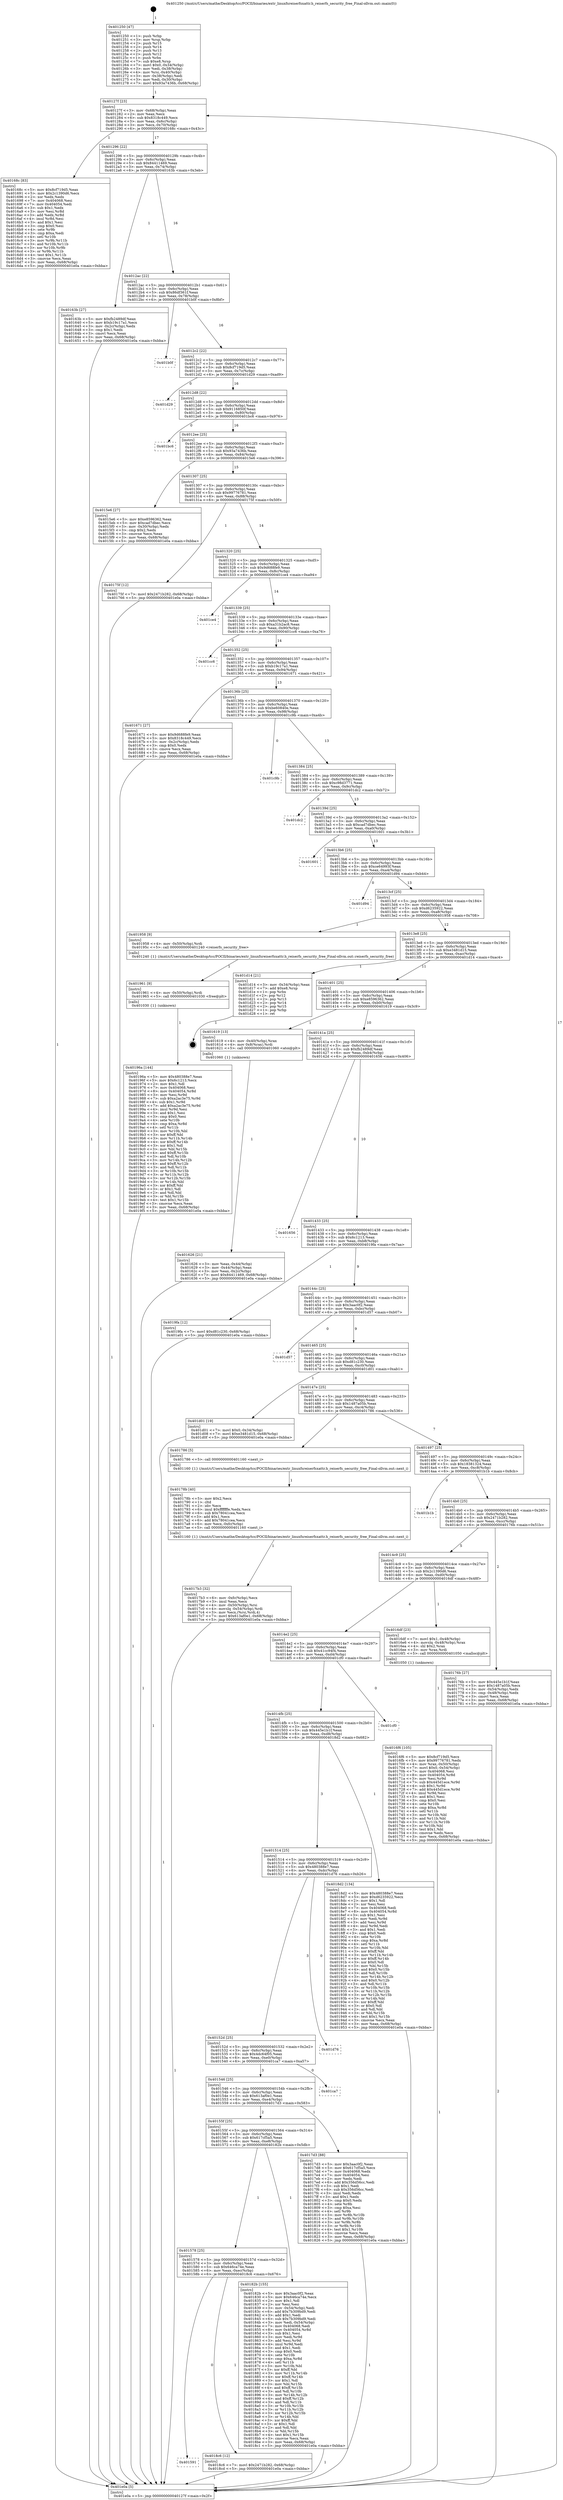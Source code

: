 digraph "0x401250" {
  label = "0x401250 (/mnt/c/Users/mathe/Desktop/tcc/POCII/binaries/extr_linuxfsreiserfsxattr.h_reiserfs_security_free_Final-ollvm.out::main(0))"
  labelloc = "t"
  node[shape=record]

  Entry [label="",width=0.3,height=0.3,shape=circle,fillcolor=black,style=filled]
  "0x40127f" [label="{
     0x40127f [23]\l
     | [instrs]\l
     &nbsp;&nbsp;0x40127f \<+3\>: mov -0x68(%rbp),%eax\l
     &nbsp;&nbsp;0x401282 \<+2\>: mov %eax,%ecx\l
     &nbsp;&nbsp;0x401284 \<+6\>: sub $0x8318c449,%ecx\l
     &nbsp;&nbsp;0x40128a \<+3\>: mov %eax,-0x6c(%rbp)\l
     &nbsp;&nbsp;0x40128d \<+3\>: mov %ecx,-0x70(%rbp)\l
     &nbsp;&nbsp;0x401290 \<+6\>: je 000000000040168c \<main+0x43c\>\l
  }"]
  "0x40168c" [label="{
     0x40168c [83]\l
     | [instrs]\l
     &nbsp;&nbsp;0x40168c \<+5\>: mov $0x8cf719d5,%eax\l
     &nbsp;&nbsp;0x401691 \<+5\>: mov $0x2c1390d6,%ecx\l
     &nbsp;&nbsp;0x401696 \<+2\>: xor %edx,%edx\l
     &nbsp;&nbsp;0x401698 \<+7\>: mov 0x404068,%esi\l
     &nbsp;&nbsp;0x40169f \<+7\>: mov 0x404054,%edi\l
     &nbsp;&nbsp;0x4016a6 \<+3\>: sub $0x1,%edx\l
     &nbsp;&nbsp;0x4016a9 \<+3\>: mov %esi,%r8d\l
     &nbsp;&nbsp;0x4016ac \<+3\>: add %edx,%r8d\l
     &nbsp;&nbsp;0x4016af \<+4\>: imul %r8d,%esi\l
     &nbsp;&nbsp;0x4016b3 \<+3\>: and $0x1,%esi\l
     &nbsp;&nbsp;0x4016b6 \<+3\>: cmp $0x0,%esi\l
     &nbsp;&nbsp;0x4016b9 \<+4\>: sete %r9b\l
     &nbsp;&nbsp;0x4016bd \<+3\>: cmp $0xa,%edi\l
     &nbsp;&nbsp;0x4016c0 \<+4\>: setl %r10b\l
     &nbsp;&nbsp;0x4016c4 \<+3\>: mov %r9b,%r11b\l
     &nbsp;&nbsp;0x4016c7 \<+3\>: and %r10b,%r11b\l
     &nbsp;&nbsp;0x4016ca \<+3\>: xor %r10b,%r9b\l
     &nbsp;&nbsp;0x4016cd \<+3\>: or %r9b,%r11b\l
     &nbsp;&nbsp;0x4016d0 \<+4\>: test $0x1,%r11b\l
     &nbsp;&nbsp;0x4016d4 \<+3\>: cmovne %ecx,%eax\l
     &nbsp;&nbsp;0x4016d7 \<+3\>: mov %eax,-0x68(%rbp)\l
     &nbsp;&nbsp;0x4016da \<+5\>: jmp 0000000000401e0a \<main+0xbba\>\l
  }"]
  "0x401296" [label="{
     0x401296 [22]\l
     | [instrs]\l
     &nbsp;&nbsp;0x401296 \<+5\>: jmp 000000000040129b \<main+0x4b\>\l
     &nbsp;&nbsp;0x40129b \<+3\>: mov -0x6c(%rbp),%eax\l
     &nbsp;&nbsp;0x40129e \<+5\>: sub $0x84411469,%eax\l
     &nbsp;&nbsp;0x4012a3 \<+3\>: mov %eax,-0x74(%rbp)\l
     &nbsp;&nbsp;0x4012a6 \<+6\>: je 000000000040163b \<main+0x3eb\>\l
  }"]
  Exit [label="",width=0.3,height=0.3,shape=circle,fillcolor=black,style=filled,peripheries=2]
  "0x40163b" [label="{
     0x40163b [27]\l
     | [instrs]\l
     &nbsp;&nbsp;0x40163b \<+5\>: mov $0xfb2489df,%eax\l
     &nbsp;&nbsp;0x401640 \<+5\>: mov $0xb19c17a1,%ecx\l
     &nbsp;&nbsp;0x401645 \<+3\>: mov -0x2c(%rbp),%edx\l
     &nbsp;&nbsp;0x401648 \<+3\>: cmp $0x1,%edx\l
     &nbsp;&nbsp;0x40164b \<+3\>: cmovl %ecx,%eax\l
     &nbsp;&nbsp;0x40164e \<+3\>: mov %eax,-0x68(%rbp)\l
     &nbsp;&nbsp;0x401651 \<+5\>: jmp 0000000000401e0a \<main+0xbba\>\l
  }"]
  "0x4012ac" [label="{
     0x4012ac [22]\l
     | [instrs]\l
     &nbsp;&nbsp;0x4012ac \<+5\>: jmp 00000000004012b1 \<main+0x61\>\l
     &nbsp;&nbsp;0x4012b1 \<+3\>: mov -0x6c(%rbp),%eax\l
     &nbsp;&nbsp;0x4012b4 \<+5\>: sub $0x86df361f,%eax\l
     &nbsp;&nbsp;0x4012b9 \<+3\>: mov %eax,-0x78(%rbp)\l
     &nbsp;&nbsp;0x4012bc \<+6\>: je 0000000000401b0f \<main+0x8bf\>\l
  }"]
  "0x40196a" [label="{
     0x40196a [144]\l
     | [instrs]\l
     &nbsp;&nbsp;0x40196a \<+5\>: mov $0x480388e7,%eax\l
     &nbsp;&nbsp;0x40196f \<+5\>: mov $0x6c1213,%ecx\l
     &nbsp;&nbsp;0x401974 \<+2\>: mov $0x1,%dl\l
     &nbsp;&nbsp;0x401976 \<+7\>: mov 0x404068,%esi\l
     &nbsp;&nbsp;0x40197d \<+8\>: mov 0x404054,%r8d\l
     &nbsp;&nbsp;0x401985 \<+3\>: mov %esi,%r9d\l
     &nbsp;&nbsp;0x401988 \<+7\>: sub $0xa2ac3e75,%r9d\l
     &nbsp;&nbsp;0x40198f \<+4\>: sub $0x1,%r9d\l
     &nbsp;&nbsp;0x401993 \<+7\>: add $0xa2ac3e75,%r9d\l
     &nbsp;&nbsp;0x40199a \<+4\>: imul %r9d,%esi\l
     &nbsp;&nbsp;0x40199e \<+3\>: and $0x1,%esi\l
     &nbsp;&nbsp;0x4019a1 \<+3\>: cmp $0x0,%esi\l
     &nbsp;&nbsp;0x4019a4 \<+4\>: sete %r10b\l
     &nbsp;&nbsp;0x4019a8 \<+4\>: cmp $0xa,%r8d\l
     &nbsp;&nbsp;0x4019ac \<+4\>: setl %r11b\l
     &nbsp;&nbsp;0x4019b0 \<+3\>: mov %r10b,%bl\l
     &nbsp;&nbsp;0x4019b3 \<+3\>: xor $0xff,%bl\l
     &nbsp;&nbsp;0x4019b6 \<+3\>: mov %r11b,%r14b\l
     &nbsp;&nbsp;0x4019b9 \<+4\>: xor $0xff,%r14b\l
     &nbsp;&nbsp;0x4019bd \<+3\>: xor $0x1,%dl\l
     &nbsp;&nbsp;0x4019c0 \<+3\>: mov %bl,%r15b\l
     &nbsp;&nbsp;0x4019c3 \<+4\>: and $0xff,%r15b\l
     &nbsp;&nbsp;0x4019c7 \<+3\>: and %dl,%r10b\l
     &nbsp;&nbsp;0x4019ca \<+3\>: mov %r14b,%r12b\l
     &nbsp;&nbsp;0x4019cd \<+4\>: and $0xff,%r12b\l
     &nbsp;&nbsp;0x4019d1 \<+3\>: and %dl,%r11b\l
     &nbsp;&nbsp;0x4019d4 \<+3\>: or %r10b,%r15b\l
     &nbsp;&nbsp;0x4019d7 \<+3\>: or %r11b,%r12b\l
     &nbsp;&nbsp;0x4019da \<+3\>: xor %r12b,%r15b\l
     &nbsp;&nbsp;0x4019dd \<+3\>: or %r14b,%bl\l
     &nbsp;&nbsp;0x4019e0 \<+3\>: xor $0xff,%bl\l
     &nbsp;&nbsp;0x4019e3 \<+3\>: or $0x1,%dl\l
     &nbsp;&nbsp;0x4019e6 \<+2\>: and %dl,%bl\l
     &nbsp;&nbsp;0x4019e8 \<+3\>: or %bl,%r15b\l
     &nbsp;&nbsp;0x4019eb \<+4\>: test $0x1,%r15b\l
     &nbsp;&nbsp;0x4019ef \<+3\>: cmovne %ecx,%eax\l
     &nbsp;&nbsp;0x4019f2 \<+3\>: mov %eax,-0x68(%rbp)\l
     &nbsp;&nbsp;0x4019f5 \<+5\>: jmp 0000000000401e0a \<main+0xbba\>\l
  }"]
  "0x401b0f" [label="{
     0x401b0f\l
  }", style=dashed]
  "0x4012c2" [label="{
     0x4012c2 [22]\l
     | [instrs]\l
     &nbsp;&nbsp;0x4012c2 \<+5\>: jmp 00000000004012c7 \<main+0x77\>\l
     &nbsp;&nbsp;0x4012c7 \<+3\>: mov -0x6c(%rbp),%eax\l
     &nbsp;&nbsp;0x4012ca \<+5\>: sub $0x8cf719d5,%eax\l
     &nbsp;&nbsp;0x4012cf \<+3\>: mov %eax,-0x7c(%rbp)\l
     &nbsp;&nbsp;0x4012d2 \<+6\>: je 0000000000401d29 \<main+0xad9\>\l
  }"]
  "0x401961" [label="{
     0x401961 [9]\l
     | [instrs]\l
     &nbsp;&nbsp;0x401961 \<+4\>: mov -0x50(%rbp),%rdi\l
     &nbsp;&nbsp;0x401965 \<+5\>: call 0000000000401030 \<free@plt\>\l
     | [calls]\l
     &nbsp;&nbsp;0x401030 \{1\} (unknown)\l
  }"]
  "0x401d29" [label="{
     0x401d29\l
  }", style=dashed]
  "0x4012d8" [label="{
     0x4012d8 [22]\l
     | [instrs]\l
     &nbsp;&nbsp;0x4012d8 \<+5\>: jmp 00000000004012dd \<main+0x8d\>\l
     &nbsp;&nbsp;0x4012dd \<+3\>: mov -0x6c(%rbp),%eax\l
     &nbsp;&nbsp;0x4012e0 \<+5\>: sub $0x9116850f,%eax\l
     &nbsp;&nbsp;0x4012e5 \<+3\>: mov %eax,-0x80(%rbp)\l
     &nbsp;&nbsp;0x4012e8 \<+6\>: je 0000000000401bc6 \<main+0x976\>\l
  }"]
  "0x401591" [label="{
     0x401591\l
  }", style=dashed]
  "0x401bc6" [label="{
     0x401bc6\l
  }", style=dashed]
  "0x4012ee" [label="{
     0x4012ee [25]\l
     | [instrs]\l
     &nbsp;&nbsp;0x4012ee \<+5\>: jmp 00000000004012f3 \<main+0xa3\>\l
     &nbsp;&nbsp;0x4012f3 \<+3\>: mov -0x6c(%rbp),%eax\l
     &nbsp;&nbsp;0x4012f6 \<+5\>: sub $0x93a7436b,%eax\l
     &nbsp;&nbsp;0x4012fb \<+6\>: mov %eax,-0x84(%rbp)\l
     &nbsp;&nbsp;0x401301 \<+6\>: je 00000000004015e6 \<main+0x396\>\l
  }"]
  "0x4018c6" [label="{
     0x4018c6 [12]\l
     | [instrs]\l
     &nbsp;&nbsp;0x4018c6 \<+7\>: movl $0x2471b282,-0x68(%rbp)\l
     &nbsp;&nbsp;0x4018cd \<+5\>: jmp 0000000000401e0a \<main+0xbba\>\l
  }"]
  "0x4015e6" [label="{
     0x4015e6 [27]\l
     | [instrs]\l
     &nbsp;&nbsp;0x4015e6 \<+5\>: mov $0xe8596362,%eax\l
     &nbsp;&nbsp;0x4015eb \<+5\>: mov $0xcad7dbec,%ecx\l
     &nbsp;&nbsp;0x4015f0 \<+3\>: mov -0x30(%rbp),%edx\l
     &nbsp;&nbsp;0x4015f3 \<+3\>: cmp $0x2,%edx\l
     &nbsp;&nbsp;0x4015f6 \<+3\>: cmovne %ecx,%eax\l
     &nbsp;&nbsp;0x4015f9 \<+3\>: mov %eax,-0x68(%rbp)\l
     &nbsp;&nbsp;0x4015fc \<+5\>: jmp 0000000000401e0a \<main+0xbba\>\l
  }"]
  "0x401307" [label="{
     0x401307 [25]\l
     | [instrs]\l
     &nbsp;&nbsp;0x401307 \<+5\>: jmp 000000000040130c \<main+0xbc\>\l
     &nbsp;&nbsp;0x40130c \<+3\>: mov -0x6c(%rbp),%eax\l
     &nbsp;&nbsp;0x40130f \<+5\>: sub $0x99776781,%eax\l
     &nbsp;&nbsp;0x401314 \<+6\>: mov %eax,-0x88(%rbp)\l
     &nbsp;&nbsp;0x40131a \<+6\>: je 000000000040175f \<main+0x50f\>\l
  }"]
  "0x401e0a" [label="{
     0x401e0a [5]\l
     | [instrs]\l
     &nbsp;&nbsp;0x401e0a \<+5\>: jmp 000000000040127f \<main+0x2f\>\l
  }"]
  "0x401250" [label="{
     0x401250 [47]\l
     | [instrs]\l
     &nbsp;&nbsp;0x401250 \<+1\>: push %rbp\l
     &nbsp;&nbsp;0x401251 \<+3\>: mov %rsp,%rbp\l
     &nbsp;&nbsp;0x401254 \<+2\>: push %r15\l
     &nbsp;&nbsp;0x401256 \<+2\>: push %r14\l
     &nbsp;&nbsp;0x401258 \<+2\>: push %r13\l
     &nbsp;&nbsp;0x40125a \<+2\>: push %r12\l
     &nbsp;&nbsp;0x40125c \<+1\>: push %rbx\l
     &nbsp;&nbsp;0x40125d \<+7\>: sub $0xe8,%rsp\l
     &nbsp;&nbsp;0x401264 \<+7\>: movl $0x0,-0x34(%rbp)\l
     &nbsp;&nbsp;0x40126b \<+3\>: mov %edi,-0x38(%rbp)\l
     &nbsp;&nbsp;0x40126e \<+4\>: mov %rsi,-0x40(%rbp)\l
     &nbsp;&nbsp;0x401272 \<+3\>: mov -0x38(%rbp),%edi\l
     &nbsp;&nbsp;0x401275 \<+3\>: mov %edi,-0x30(%rbp)\l
     &nbsp;&nbsp;0x401278 \<+7\>: movl $0x93a7436b,-0x68(%rbp)\l
  }"]
  "0x401578" [label="{
     0x401578 [25]\l
     | [instrs]\l
     &nbsp;&nbsp;0x401578 \<+5\>: jmp 000000000040157d \<main+0x32d\>\l
     &nbsp;&nbsp;0x40157d \<+3\>: mov -0x6c(%rbp),%eax\l
     &nbsp;&nbsp;0x401580 \<+5\>: sub $0x646ca74e,%eax\l
     &nbsp;&nbsp;0x401585 \<+6\>: mov %eax,-0xec(%rbp)\l
     &nbsp;&nbsp;0x40158b \<+6\>: je 00000000004018c6 \<main+0x676\>\l
  }"]
  "0x40175f" [label="{
     0x40175f [12]\l
     | [instrs]\l
     &nbsp;&nbsp;0x40175f \<+7\>: movl $0x2471b282,-0x68(%rbp)\l
     &nbsp;&nbsp;0x401766 \<+5\>: jmp 0000000000401e0a \<main+0xbba\>\l
  }"]
  "0x401320" [label="{
     0x401320 [25]\l
     | [instrs]\l
     &nbsp;&nbsp;0x401320 \<+5\>: jmp 0000000000401325 \<main+0xd5\>\l
     &nbsp;&nbsp;0x401325 \<+3\>: mov -0x6c(%rbp),%eax\l
     &nbsp;&nbsp;0x401328 \<+5\>: sub $0x9d688fe9,%eax\l
     &nbsp;&nbsp;0x40132d \<+6\>: mov %eax,-0x8c(%rbp)\l
     &nbsp;&nbsp;0x401333 \<+6\>: je 0000000000401ce4 \<main+0xa94\>\l
  }"]
  "0x40182b" [label="{
     0x40182b [155]\l
     | [instrs]\l
     &nbsp;&nbsp;0x40182b \<+5\>: mov $0x3aac0f2,%eax\l
     &nbsp;&nbsp;0x401830 \<+5\>: mov $0x646ca74e,%ecx\l
     &nbsp;&nbsp;0x401835 \<+2\>: mov $0x1,%dl\l
     &nbsp;&nbsp;0x401837 \<+2\>: xor %esi,%esi\l
     &nbsp;&nbsp;0x401839 \<+3\>: mov -0x54(%rbp),%edi\l
     &nbsp;&nbsp;0x40183c \<+6\>: add $0x7b309bd9,%edi\l
     &nbsp;&nbsp;0x401842 \<+3\>: add $0x1,%edi\l
     &nbsp;&nbsp;0x401845 \<+6\>: sub $0x7b309bd9,%edi\l
     &nbsp;&nbsp;0x40184b \<+3\>: mov %edi,-0x54(%rbp)\l
     &nbsp;&nbsp;0x40184e \<+7\>: mov 0x404068,%edi\l
     &nbsp;&nbsp;0x401855 \<+8\>: mov 0x404054,%r8d\l
     &nbsp;&nbsp;0x40185d \<+3\>: sub $0x1,%esi\l
     &nbsp;&nbsp;0x401860 \<+3\>: mov %edi,%r9d\l
     &nbsp;&nbsp;0x401863 \<+3\>: add %esi,%r9d\l
     &nbsp;&nbsp;0x401866 \<+4\>: imul %r9d,%edi\l
     &nbsp;&nbsp;0x40186a \<+3\>: and $0x1,%edi\l
     &nbsp;&nbsp;0x40186d \<+3\>: cmp $0x0,%edi\l
     &nbsp;&nbsp;0x401870 \<+4\>: sete %r10b\l
     &nbsp;&nbsp;0x401874 \<+4\>: cmp $0xa,%r8d\l
     &nbsp;&nbsp;0x401878 \<+4\>: setl %r11b\l
     &nbsp;&nbsp;0x40187c \<+3\>: mov %r10b,%bl\l
     &nbsp;&nbsp;0x40187f \<+3\>: xor $0xff,%bl\l
     &nbsp;&nbsp;0x401882 \<+3\>: mov %r11b,%r14b\l
     &nbsp;&nbsp;0x401885 \<+4\>: xor $0xff,%r14b\l
     &nbsp;&nbsp;0x401889 \<+3\>: xor $0x1,%dl\l
     &nbsp;&nbsp;0x40188c \<+3\>: mov %bl,%r15b\l
     &nbsp;&nbsp;0x40188f \<+4\>: and $0xff,%r15b\l
     &nbsp;&nbsp;0x401893 \<+3\>: and %dl,%r10b\l
     &nbsp;&nbsp;0x401896 \<+3\>: mov %r14b,%r12b\l
     &nbsp;&nbsp;0x401899 \<+4\>: and $0xff,%r12b\l
     &nbsp;&nbsp;0x40189d \<+3\>: and %dl,%r11b\l
     &nbsp;&nbsp;0x4018a0 \<+3\>: or %r10b,%r15b\l
     &nbsp;&nbsp;0x4018a3 \<+3\>: or %r11b,%r12b\l
     &nbsp;&nbsp;0x4018a6 \<+3\>: xor %r12b,%r15b\l
     &nbsp;&nbsp;0x4018a9 \<+3\>: or %r14b,%bl\l
     &nbsp;&nbsp;0x4018ac \<+3\>: xor $0xff,%bl\l
     &nbsp;&nbsp;0x4018af \<+3\>: or $0x1,%dl\l
     &nbsp;&nbsp;0x4018b2 \<+2\>: and %dl,%bl\l
     &nbsp;&nbsp;0x4018b4 \<+3\>: or %bl,%r15b\l
     &nbsp;&nbsp;0x4018b7 \<+4\>: test $0x1,%r15b\l
     &nbsp;&nbsp;0x4018bb \<+3\>: cmovne %ecx,%eax\l
     &nbsp;&nbsp;0x4018be \<+3\>: mov %eax,-0x68(%rbp)\l
     &nbsp;&nbsp;0x4018c1 \<+5\>: jmp 0000000000401e0a \<main+0xbba\>\l
  }"]
  "0x401ce4" [label="{
     0x401ce4\l
  }", style=dashed]
  "0x401339" [label="{
     0x401339 [25]\l
     | [instrs]\l
     &nbsp;&nbsp;0x401339 \<+5\>: jmp 000000000040133e \<main+0xee\>\l
     &nbsp;&nbsp;0x40133e \<+3\>: mov -0x6c(%rbp),%eax\l
     &nbsp;&nbsp;0x401341 \<+5\>: sub $0xa31b2ac8,%eax\l
     &nbsp;&nbsp;0x401346 \<+6\>: mov %eax,-0x90(%rbp)\l
     &nbsp;&nbsp;0x40134c \<+6\>: je 0000000000401cc6 \<main+0xa76\>\l
  }"]
  "0x40155f" [label="{
     0x40155f [25]\l
     | [instrs]\l
     &nbsp;&nbsp;0x40155f \<+5\>: jmp 0000000000401564 \<main+0x314\>\l
     &nbsp;&nbsp;0x401564 \<+3\>: mov -0x6c(%rbp),%eax\l
     &nbsp;&nbsp;0x401567 \<+5\>: sub $0x617cf5a5,%eax\l
     &nbsp;&nbsp;0x40156c \<+6\>: mov %eax,-0xe8(%rbp)\l
     &nbsp;&nbsp;0x401572 \<+6\>: je 000000000040182b \<main+0x5db\>\l
  }"]
  "0x401cc6" [label="{
     0x401cc6\l
  }", style=dashed]
  "0x401352" [label="{
     0x401352 [25]\l
     | [instrs]\l
     &nbsp;&nbsp;0x401352 \<+5\>: jmp 0000000000401357 \<main+0x107\>\l
     &nbsp;&nbsp;0x401357 \<+3\>: mov -0x6c(%rbp),%eax\l
     &nbsp;&nbsp;0x40135a \<+5\>: sub $0xb19c17a1,%eax\l
     &nbsp;&nbsp;0x40135f \<+6\>: mov %eax,-0x94(%rbp)\l
     &nbsp;&nbsp;0x401365 \<+6\>: je 0000000000401671 \<main+0x421\>\l
  }"]
  "0x4017d3" [label="{
     0x4017d3 [88]\l
     | [instrs]\l
     &nbsp;&nbsp;0x4017d3 \<+5\>: mov $0x3aac0f2,%eax\l
     &nbsp;&nbsp;0x4017d8 \<+5\>: mov $0x617cf5a5,%ecx\l
     &nbsp;&nbsp;0x4017dd \<+7\>: mov 0x404068,%edx\l
     &nbsp;&nbsp;0x4017e4 \<+7\>: mov 0x404054,%esi\l
     &nbsp;&nbsp;0x4017eb \<+2\>: mov %edx,%edi\l
     &nbsp;&nbsp;0x4017ed \<+6\>: add $0x356d56cc,%edi\l
     &nbsp;&nbsp;0x4017f3 \<+3\>: sub $0x1,%edi\l
     &nbsp;&nbsp;0x4017f6 \<+6\>: sub $0x356d56cc,%edi\l
     &nbsp;&nbsp;0x4017fc \<+3\>: imul %edi,%edx\l
     &nbsp;&nbsp;0x4017ff \<+3\>: and $0x1,%edx\l
     &nbsp;&nbsp;0x401802 \<+3\>: cmp $0x0,%edx\l
     &nbsp;&nbsp;0x401805 \<+4\>: sete %r8b\l
     &nbsp;&nbsp;0x401809 \<+3\>: cmp $0xa,%esi\l
     &nbsp;&nbsp;0x40180c \<+4\>: setl %r9b\l
     &nbsp;&nbsp;0x401810 \<+3\>: mov %r8b,%r10b\l
     &nbsp;&nbsp;0x401813 \<+3\>: and %r9b,%r10b\l
     &nbsp;&nbsp;0x401816 \<+3\>: xor %r9b,%r8b\l
     &nbsp;&nbsp;0x401819 \<+3\>: or %r8b,%r10b\l
     &nbsp;&nbsp;0x40181c \<+4\>: test $0x1,%r10b\l
     &nbsp;&nbsp;0x401820 \<+3\>: cmovne %ecx,%eax\l
     &nbsp;&nbsp;0x401823 \<+3\>: mov %eax,-0x68(%rbp)\l
     &nbsp;&nbsp;0x401826 \<+5\>: jmp 0000000000401e0a \<main+0xbba\>\l
  }"]
  "0x401671" [label="{
     0x401671 [27]\l
     | [instrs]\l
     &nbsp;&nbsp;0x401671 \<+5\>: mov $0x9d688fe9,%eax\l
     &nbsp;&nbsp;0x401676 \<+5\>: mov $0x8318c449,%ecx\l
     &nbsp;&nbsp;0x40167b \<+3\>: mov -0x2c(%rbp),%edx\l
     &nbsp;&nbsp;0x40167e \<+3\>: cmp $0x0,%edx\l
     &nbsp;&nbsp;0x401681 \<+3\>: cmove %ecx,%eax\l
     &nbsp;&nbsp;0x401684 \<+3\>: mov %eax,-0x68(%rbp)\l
     &nbsp;&nbsp;0x401687 \<+5\>: jmp 0000000000401e0a \<main+0xbba\>\l
  }"]
  "0x40136b" [label="{
     0x40136b [25]\l
     | [instrs]\l
     &nbsp;&nbsp;0x40136b \<+5\>: jmp 0000000000401370 \<main+0x120\>\l
     &nbsp;&nbsp;0x401370 \<+3\>: mov -0x6c(%rbp),%eax\l
     &nbsp;&nbsp;0x401373 \<+5\>: sub $0xbe60840e,%eax\l
     &nbsp;&nbsp;0x401378 \<+6\>: mov %eax,-0x98(%rbp)\l
     &nbsp;&nbsp;0x40137e \<+6\>: je 0000000000401c9b \<main+0xa4b\>\l
  }"]
  "0x401546" [label="{
     0x401546 [25]\l
     | [instrs]\l
     &nbsp;&nbsp;0x401546 \<+5\>: jmp 000000000040154b \<main+0x2fb\>\l
     &nbsp;&nbsp;0x40154b \<+3\>: mov -0x6c(%rbp),%eax\l
     &nbsp;&nbsp;0x40154e \<+5\>: sub $0x613af0e1,%eax\l
     &nbsp;&nbsp;0x401553 \<+6\>: mov %eax,-0xe4(%rbp)\l
     &nbsp;&nbsp;0x401559 \<+6\>: je 00000000004017d3 \<main+0x583\>\l
  }"]
  "0x401c9b" [label="{
     0x401c9b\l
  }", style=dashed]
  "0x401384" [label="{
     0x401384 [25]\l
     | [instrs]\l
     &nbsp;&nbsp;0x401384 \<+5\>: jmp 0000000000401389 \<main+0x139\>\l
     &nbsp;&nbsp;0x401389 \<+3\>: mov -0x6c(%rbp),%eax\l
     &nbsp;&nbsp;0x40138c \<+5\>: sub $0xc98d3771,%eax\l
     &nbsp;&nbsp;0x401391 \<+6\>: mov %eax,-0x9c(%rbp)\l
     &nbsp;&nbsp;0x401397 \<+6\>: je 0000000000401dc2 \<main+0xb72\>\l
  }"]
  "0x401ca7" [label="{
     0x401ca7\l
  }", style=dashed]
  "0x401dc2" [label="{
     0x401dc2\l
  }", style=dashed]
  "0x40139d" [label="{
     0x40139d [25]\l
     | [instrs]\l
     &nbsp;&nbsp;0x40139d \<+5\>: jmp 00000000004013a2 \<main+0x152\>\l
     &nbsp;&nbsp;0x4013a2 \<+3\>: mov -0x6c(%rbp),%eax\l
     &nbsp;&nbsp;0x4013a5 \<+5\>: sub $0xcad7dbec,%eax\l
     &nbsp;&nbsp;0x4013aa \<+6\>: mov %eax,-0xa0(%rbp)\l
     &nbsp;&nbsp;0x4013b0 \<+6\>: je 0000000000401601 \<main+0x3b1\>\l
  }"]
  "0x40152d" [label="{
     0x40152d [25]\l
     | [instrs]\l
     &nbsp;&nbsp;0x40152d \<+5\>: jmp 0000000000401532 \<main+0x2e2\>\l
     &nbsp;&nbsp;0x401532 \<+3\>: mov -0x6c(%rbp),%eax\l
     &nbsp;&nbsp;0x401535 \<+5\>: sub $0x4dc64f05,%eax\l
     &nbsp;&nbsp;0x40153a \<+6\>: mov %eax,-0xe0(%rbp)\l
     &nbsp;&nbsp;0x401540 \<+6\>: je 0000000000401ca7 \<main+0xa57\>\l
  }"]
  "0x401601" [label="{
     0x401601\l
  }", style=dashed]
  "0x4013b6" [label="{
     0x4013b6 [25]\l
     | [instrs]\l
     &nbsp;&nbsp;0x4013b6 \<+5\>: jmp 00000000004013bb \<main+0x16b\>\l
     &nbsp;&nbsp;0x4013bb \<+3\>: mov -0x6c(%rbp),%eax\l
     &nbsp;&nbsp;0x4013be \<+5\>: sub $0xce64993f,%eax\l
     &nbsp;&nbsp;0x4013c3 \<+6\>: mov %eax,-0xa4(%rbp)\l
     &nbsp;&nbsp;0x4013c9 \<+6\>: je 0000000000401d94 \<main+0xb44\>\l
  }"]
  "0x401d76" [label="{
     0x401d76\l
  }", style=dashed]
  "0x401d94" [label="{
     0x401d94\l
  }", style=dashed]
  "0x4013cf" [label="{
     0x4013cf [25]\l
     | [instrs]\l
     &nbsp;&nbsp;0x4013cf \<+5\>: jmp 00000000004013d4 \<main+0x184\>\l
     &nbsp;&nbsp;0x4013d4 \<+3\>: mov -0x6c(%rbp),%eax\l
     &nbsp;&nbsp;0x4013d7 \<+5\>: sub $0xd6235922,%eax\l
     &nbsp;&nbsp;0x4013dc \<+6\>: mov %eax,-0xa8(%rbp)\l
     &nbsp;&nbsp;0x4013e2 \<+6\>: je 0000000000401958 \<main+0x708\>\l
  }"]
  "0x401514" [label="{
     0x401514 [25]\l
     | [instrs]\l
     &nbsp;&nbsp;0x401514 \<+5\>: jmp 0000000000401519 \<main+0x2c9\>\l
     &nbsp;&nbsp;0x401519 \<+3\>: mov -0x6c(%rbp),%eax\l
     &nbsp;&nbsp;0x40151c \<+5\>: sub $0x480388e7,%eax\l
     &nbsp;&nbsp;0x401521 \<+6\>: mov %eax,-0xdc(%rbp)\l
     &nbsp;&nbsp;0x401527 \<+6\>: je 0000000000401d76 \<main+0xb26\>\l
  }"]
  "0x401958" [label="{
     0x401958 [9]\l
     | [instrs]\l
     &nbsp;&nbsp;0x401958 \<+4\>: mov -0x50(%rbp),%rdi\l
     &nbsp;&nbsp;0x40195c \<+5\>: call 0000000000401240 \<reiserfs_security_free\>\l
     | [calls]\l
     &nbsp;&nbsp;0x401240 \{1\} (/mnt/c/Users/mathe/Desktop/tcc/POCII/binaries/extr_linuxfsreiserfsxattr.h_reiserfs_security_free_Final-ollvm.out::reiserfs_security_free)\l
  }"]
  "0x4013e8" [label="{
     0x4013e8 [25]\l
     | [instrs]\l
     &nbsp;&nbsp;0x4013e8 \<+5\>: jmp 00000000004013ed \<main+0x19d\>\l
     &nbsp;&nbsp;0x4013ed \<+3\>: mov -0x6c(%rbp),%eax\l
     &nbsp;&nbsp;0x4013f0 \<+5\>: sub $0xe3481d15,%eax\l
     &nbsp;&nbsp;0x4013f5 \<+6\>: mov %eax,-0xac(%rbp)\l
     &nbsp;&nbsp;0x4013fb \<+6\>: je 0000000000401d14 \<main+0xac4\>\l
  }"]
  "0x4018d2" [label="{
     0x4018d2 [134]\l
     | [instrs]\l
     &nbsp;&nbsp;0x4018d2 \<+5\>: mov $0x480388e7,%eax\l
     &nbsp;&nbsp;0x4018d7 \<+5\>: mov $0xd6235922,%ecx\l
     &nbsp;&nbsp;0x4018dc \<+2\>: mov $0x1,%dl\l
     &nbsp;&nbsp;0x4018de \<+2\>: xor %esi,%esi\l
     &nbsp;&nbsp;0x4018e0 \<+7\>: mov 0x404068,%edi\l
     &nbsp;&nbsp;0x4018e7 \<+8\>: mov 0x404054,%r8d\l
     &nbsp;&nbsp;0x4018ef \<+3\>: sub $0x1,%esi\l
     &nbsp;&nbsp;0x4018f2 \<+3\>: mov %edi,%r9d\l
     &nbsp;&nbsp;0x4018f5 \<+3\>: add %esi,%r9d\l
     &nbsp;&nbsp;0x4018f8 \<+4\>: imul %r9d,%edi\l
     &nbsp;&nbsp;0x4018fc \<+3\>: and $0x1,%edi\l
     &nbsp;&nbsp;0x4018ff \<+3\>: cmp $0x0,%edi\l
     &nbsp;&nbsp;0x401902 \<+4\>: sete %r10b\l
     &nbsp;&nbsp;0x401906 \<+4\>: cmp $0xa,%r8d\l
     &nbsp;&nbsp;0x40190a \<+4\>: setl %r11b\l
     &nbsp;&nbsp;0x40190e \<+3\>: mov %r10b,%bl\l
     &nbsp;&nbsp;0x401911 \<+3\>: xor $0xff,%bl\l
     &nbsp;&nbsp;0x401914 \<+3\>: mov %r11b,%r14b\l
     &nbsp;&nbsp;0x401917 \<+4\>: xor $0xff,%r14b\l
     &nbsp;&nbsp;0x40191b \<+3\>: xor $0x0,%dl\l
     &nbsp;&nbsp;0x40191e \<+3\>: mov %bl,%r15b\l
     &nbsp;&nbsp;0x401921 \<+4\>: and $0x0,%r15b\l
     &nbsp;&nbsp;0x401925 \<+3\>: and %dl,%r10b\l
     &nbsp;&nbsp;0x401928 \<+3\>: mov %r14b,%r12b\l
     &nbsp;&nbsp;0x40192b \<+4\>: and $0x0,%r12b\l
     &nbsp;&nbsp;0x40192f \<+3\>: and %dl,%r11b\l
     &nbsp;&nbsp;0x401932 \<+3\>: or %r10b,%r15b\l
     &nbsp;&nbsp;0x401935 \<+3\>: or %r11b,%r12b\l
     &nbsp;&nbsp;0x401938 \<+3\>: xor %r12b,%r15b\l
     &nbsp;&nbsp;0x40193b \<+3\>: or %r14b,%bl\l
     &nbsp;&nbsp;0x40193e \<+3\>: xor $0xff,%bl\l
     &nbsp;&nbsp;0x401941 \<+3\>: or $0x0,%dl\l
     &nbsp;&nbsp;0x401944 \<+2\>: and %dl,%bl\l
     &nbsp;&nbsp;0x401946 \<+3\>: or %bl,%r15b\l
     &nbsp;&nbsp;0x401949 \<+4\>: test $0x1,%r15b\l
     &nbsp;&nbsp;0x40194d \<+3\>: cmovne %ecx,%eax\l
     &nbsp;&nbsp;0x401950 \<+3\>: mov %eax,-0x68(%rbp)\l
     &nbsp;&nbsp;0x401953 \<+5\>: jmp 0000000000401e0a \<main+0xbba\>\l
  }"]
  "0x401d14" [label="{
     0x401d14 [21]\l
     | [instrs]\l
     &nbsp;&nbsp;0x401d14 \<+3\>: mov -0x34(%rbp),%eax\l
     &nbsp;&nbsp;0x401d17 \<+7\>: add $0xe8,%rsp\l
     &nbsp;&nbsp;0x401d1e \<+1\>: pop %rbx\l
     &nbsp;&nbsp;0x401d1f \<+2\>: pop %r12\l
     &nbsp;&nbsp;0x401d21 \<+2\>: pop %r13\l
     &nbsp;&nbsp;0x401d23 \<+2\>: pop %r14\l
     &nbsp;&nbsp;0x401d25 \<+2\>: pop %r15\l
     &nbsp;&nbsp;0x401d27 \<+1\>: pop %rbp\l
     &nbsp;&nbsp;0x401d28 \<+1\>: ret\l
  }"]
  "0x401401" [label="{
     0x401401 [25]\l
     | [instrs]\l
     &nbsp;&nbsp;0x401401 \<+5\>: jmp 0000000000401406 \<main+0x1b6\>\l
     &nbsp;&nbsp;0x401406 \<+3\>: mov -0x6c(%rbp),%eax\l
     &nbsp;&nbsp;0x401409 \<+5\>: sub $0xe8596362,%eax\l
     &nbsp;&nbsp;0x40140e \<+6\>: mov %eax,-0xb0(%rbp)\l
     &nbsp;&nbsp;0x401414 \<+6\>: je 0000000000401619 \<main+0x3c9\>\l
  }"]
  "0x4014fb" [label="{
     0x4014fb [25]\l
     | [instrs]\l
     &nbsp;&nbsp;0x4014fb \<+5\>: jmp 0000000000401500 \<main+0x2b0\>\l
     &nbsp;&nbsp;0x401500 \<+3\>: mov -0x6c(%rbp),%eax\l
     &nbsp;&nbsp;0x401503 \<+5\>: sub $0x445e1b1f,%eax\l
     &nbsp;&nbsp;0x401508 \<+6\>: mov %eax,-0xd8(%rbp)\l
     &nbsp;&nbsp;0x40150e \<+6\>: je 00000000004018d2 \<main+0x682\>\l
  }"]
  "0x401619" [label="{
     0x401619 [13]\l
     | [instrs]\l
     &nbsp;&nbsp;0x401619 \<+4\>: mov -0x40(%rbp),%rax\l
     &nbsp;&nbsp;0x40161d \<+4\>: mov 0x8(%rax),%rdi\l
     &nbsp;&nbsp;0x401621 \<+5\>: call 0000000000401060 \<atoi@plt\>\l
     | [calls]\l
     &nbsp;&nbsp;0x401060 \{1\} (unknown)\l
  }"]
  "0x40141a" [label="{
     0x40141a [25]\l
     | [instrs]\l
     &nbsp;&nbsp;0x40141a \<+5\>: jmp 000000000040141f \<main+0x1cf\>\l
     &nbsp;&nbsp;0x40141f \<+3\>: mov -0x6c(%rbp),%eax\l
     &nbsp;&nbsp;0x401422 \<+5\>: sub $0xfb2489df,%eax\l
     &nbsp;&nbsp;0x401427 \<+6\>: mov %eax,-0xb4(%rbp)\l
     &nbsp;&nbsp;0x40142d \<+6\>: je 0000000000401656 \<main+0x406\>\l
  }"]
  "0x401626" [label="{
     0x401626 [21]\l
     | [instrs]\l
     &nbsp;&nbsp;0x401626 \<+3\>: mov %eax,-0x44(%rbp)\l
     &nbsp;&nbsp;0x401629 \<+3\>: mov -0x44(%rbp),%eax\l
     &nbsp;&nbsp;0x40162c \<+3\>: mov %eax,-0x2c(%rbp)\l
     &nbsp;&nbsp;0x40162f \<+7\>: movl $0x84411469,-0x68(%rbp)\l
     &nbsp;&nbsp;0x401636 \<+5\>: jmp 0000000000401e0a \<main+0xbba\>\l
  }"]
  "0x401cf0" [label="{
     0x401cf0\l
  }", style=dashed]
  "0x401656" [label="{
     0x401656\l
  }", style=dashed]
  "0x401433" [label="{
     0x401433 [25]\l
     | [instrs]\l
     &nbsp;&nbsp;0x401433 \<+5\>: jmp 0000000000401438 \<main+0x1e8\>\l
     &nbsp;&nbsp;0x401438 \<+3\>: mov -0x6c(%rbp),%eax\l
     &nbsp;&nbsp;0x40143b \<+5\>: sub $0x6c1213,%eax\l
     &nbsp;&nbsp;0x401440 \<+6\>: mov %eax,-0xb8(%rbp)\l
     &nbsp;&nbsp;0x401446 \<+6\>: je 00000000004019fa \<main+0x7aa\>\l
  }"]
  "0x4017b3" [label="{
     0x4017b3 [32]\l
     | [instrs]\l
     &nbsp;&nbsp;0x4017b3 \<+6\>: mov -0xfc(%rbp),%ecx\l
     &nbsp;&nbsp;0x4017b9 \<+3\>: imul %eax,%ecx\l
     &nbsp;&nbsp;0x4017bc \<+4\>: mov -0x50(%rbp),%rsi\l
     &nbsp;&nbsp;0x4017c0 \<+4\>: movslq -0x54(%rbp),%rdi\l
     &nbsp;&nbsp;0x4017c4 \<+3\>: mov %ecx,(%rsi,%rdi,4)\l
     &nbsp;&nbsp;0x4017c7 \<+7\>: movl $0x613af0e1,-0x68(%rbp)\l
     &nbsp;&nbsp;0x4017ce \<+5\>: jmp 0000000000401e0a \<main+0xbba\>\l
  }"]
  "0x4019fa" [label="{
     0x4019fa [12]\l
     | [instrs]\l
     &nbsp;&nbsp;0x4019fa \<+7\>: movl $0xd81c230,-0x68(%rbp)\l
     &nbsp;&nbsp;0x401a01 \<+5\>: jmp 0000000000401e0a \<main+0xbba\>\l
  }"]
  "0x40144c" [label="{
     0x40144c [25]\l
     | [instrs]\l
     &nbsp;&nbsp;0x40144c \<+5\>: jmp 0000000000401451 \<main+0x201\>\l
     &nbsp;&nbsp;0x401451 \<+3\>: mov -0x6c(%rbp),%eax\l
     &nbsp;&nbsp;0x401454 \<+5\>: sub $0x3aac0f2,%eax\l
     &nbsp;&nbsp;0x401459 \<+6\>: mov %eax,-0xbc(%rbp)\l
     &nbsp;&nbsp;0x40145f \<+6\>: je 0000000000401d57 \<main+0xb07\>\l
  }"]
  "0x40178b" [label="{
     0x40178b [40]\l
     | [instrs]\l
     &nbsp;&nbsp;0x40178b \<+5\>: mov $0x2,%ecx\l
     &nbsp;&nbsp;0x401790 \<+1\>: cltd\l
     &nbsp;&nbsp;0x401791 \<+2\>: idiv %ecx\l
     &nbsp;&nbsp;0x401793 \<+6\>: imul $0xfffffffe,%edx,%ecx\l
     &nbsp;&nbsp;0x401799 \<+6\>: sub $0x78041cea,%ecx\l
     &nbsp;&nbsp;0x40179f \<+3\>: add $0x1,%ecx\l
     &nbsp;&nbsp;0x4017a2 \<+6\>: add $0x78041cea,%ecx\l
     &nbsp;&nbsp;0x4017a8 \<+6\>: mov %ecx,-0xfc(%rbp)\l
     &nbsp;&nbsp;0x4017ae \<+5\>: call 0000000000401160 \<next_i\>\l
     | [calls]\l
     &nbsp;&nbsp;0x401160 \{1\} (/mnt/c/Users/mathe/Desktop/tcc/POCII/binaries/extr_linuxfsreiserfsxattr.h_reiserfs_security_free_Final-ollvm.out::next_i)\l
  }"]
  "0x401d57" [label="{
     0x401d57\l
  }", style=dashed]
  "0x401465" [label="{
     0x401465 [25]\l
     | [instrs]\l
     &nbsp;&nbsp;0x401465 \<+5\>: jmp 000000000040146a \<main+0x21a\>\l
     &nbsp;&nbsp;0x40146a \<+3\>: mov -0x6c(%rbp),%eax\l
     &nbsp;&nbsp;0x40146d \<+5\>: sub $0xd81c230,%eax\l
     &nbsp;&nbsp;0x401472 \<+6\>: mov %eax,-0xc0(%rbp)\l
     &nbsp;&nbsp;0x401478 \<+6\>: je 0000000000401d01 \<main+0xab1\>\l
  }"]
  "0x4016f6" [label="{
     0x4016f6 [105]\l
     | [instrs]\l
     &nbsp;&nbsp;0x4016f6 \<+5\>: mov $0x8cf719d5,%ecx\l
     &nbsp;&nbsp;0x4016fb \<+5\>: mov $0x99776781,%edx\l
     &nbsp;&nbsp;0x401700 \<+4\>: mov %rax,-0x50(%rbp)\l
     &nbsp;&nbsp;0x401704 \<+7\>: movl $0x0,-0x54(%rbp)\l
     &nbsp;&nbsp;0x40170b \<+7\>: mov 0x404068,%esi\l
     &nbsp;&nbsp;0x401712 \<+8\>: mov 0x404054,%r8d\l
     &nbsp;&nbsp;0x40171a \<+3\>: mov %esi,%r9d\l
     &nbsp;&nbsp;0x40171d \<+7\>: sub $0x445d1ece,%r9d\l
     &nbsp;&nbsp;0x401724 \<+4\>: sub $0x1,%r9d\l
     &nbsp;&nbsp;0x401728 \<+7\>: add $0x445d1ece,%r9d\l
     &nbsp;&nbsp;0x40172f \<+4\>: imul %r9d,%esi\l
     &nbsp;&nbsp;0x401733 \<+3\>: and $0x1,%esi\l
     &nbsp;&nbsp;0x401736 \<+3\>: cmp $0x0,%esi\l
     &nbsp;&nbsp;0x401739 \<+4\>: sete %r10b\l
     &nbsp;&nbsp;0x40173d \<+4\>: cmp $0xa,%r8d\l
     &nbsp;&nbsp;0x401741 \<+4\>: setl %r11b\l
     &nbsp;&nbsp;0x401745 \<+3\>: mov %r10b,%bl\l
     &nbsp;&nbsp;0x401748 \<+3\>: and %r11b,%bl\l
     &nbsp;&nbsp;0x40174b \<+3\>: xor %r11b,%r10b\l
     &nbsp;&nbsp;0x40174e \<+3\>: or %r10b,%bl\l
     &nbsp;&nbsp;0x401751 \<+3\>: test $0x1,%bl\l
     &nbsp;&nbsp;0x401754 \<+3\>: cmovne %edx,%ecx\l
     &nbsp;&nbsp;0x401757 \<+3\>: mov %ecx,-0x68(%rbp)\l
     &nbsp;&nbsp;0x40175a \<+5\>: jmp 0000000000401e0a \<main+0xbba\>\l
  }"]
  "0x401d01" [label="{
     0x401d01 [19]\l
     | [instrs]\l
     &nbsp;&nbsp;0x401d01 \<+7\>: movl $0x0,-0x34(%rbp)\l
     &nbsp;&nbsp;0x401d08 \<+7\>: movl $0xe3481d15,-0x68(%rbp)\l
     &nbsp;&nbsp;0x401d0f \<+5\>: jmp 0000000000401e0a \<main+0xbba\>\l
  }"]
  "0x40147e" [label="{
     0x40147e [25]\l
     | [instrs]\l
     &nbsp;&nbsp;0x40147e \<+5\>: jmp 0000000000401483 \<main+0x233\>\l
     &nbsp;&nbsp;0x401483 \<+3\>: mov -0x6c(%rbp),%eax\l
     &nbsp;&nbsp;0x401486 \<+5\>: sub $0x1487a05b,%eax\l
     &nbsp;&nbsp;0x40148b \<+6\>: mov %eax,-0xc4(%rbp)\l
     &nbsp;&nbsp;0x401491 \<+6\>: je 0000000000401786 \<main+0x536\>\l
  }"]
  "0x4014e2" [label="{
     0x4014e2 [25]\l
     | [instrs]\l
     &nbsp;&nbsp;0x4014e2 \<+5\>: jmp 00000000004014e7 \<main+0x297\>\l
     &nbsp;&nbsp;0x4014e7 \<+3\>: mov -0x6c(%rbp),%eax\l
     &nbsp;&nbsp;0x4014ea \<+5\>: sub $0x41cc94f4,%eax\l
     &nbsp;&nbsp;0x4014ef \<+6\>: mov %eax,-0xd4(%rbp)\l
     &nbsp;&nbsp;0x4014f5 \<+6\>: je 0000000000401cf0 \<main+0xaa0\>\l
  }"]
  "0x401786" [label="{
     0x401786 [5]\l
     | [instrs]\l
     &nbsp;&nbsp;0x401786 \<+5\>: call 0000000000401160 \<next_i\>\l
     | [calls]\l
     &nbsp;&nbsp;0x401160 \{1\} (/mnt/c/Users/mathe/Desktop/tcc/POCII/binaries/extr_linuxfsreiserfsxattr.h_reiserfs_security_free_Final-ollvm.out::next_i)\l
  }"]
  "0x401497" [label="{
     0x401497 [25]\l
     | [instrs]\l
     &nbsp;&nbsp;0x401497 \<+5\>: jmp 000000000040149c \<main+0x24c\>\l
     &nbsp;&nbsp;0x40149c \<+3\>: mov -0x6c(%rbp),%eax\l
     &nbsp;&nbsp;0x40149f \<+5\>: sub $0x18381324,%eax\l
     &nbsp;&nbsp;0x4014a4 \<+6\>: mov %eax,-0xc8(%rbp)\l
     &nbsp;&nbsp;0x4014aa \<+6\>: je 0000000000401b1b \<main+0x8cb\>\l
  }"]
  "0x4016df" [label="{
     0x4016df [23]\l
     | [instrs]\l
     &nbsp;&nbsp;0x4016df \<+7\>: movl $0x1,-0x48(%rbp)\l
     &nbsp;&nbsp;0x4016e6 \<+4\>: movslq -0x48(%rbp),%rax\l
     &nbsp;&nbsp;0x4016ea \<+4\>: shl $0x2,%rax\l
     &nbsp;&nbsp;0x4016ee \<+3\>: mov %rax,%rdi\l
     &nbsp;&nbsp;0x4016f1 \<+5\>: call 0000000000401050 \<malloc@plt\>\l
     | [calls]\l
     &nbsp;&nbsp;0x401050 \{1\} (unknown)\l
  }"]
  "0x401b1b" [label="{
     0x401b1b\l
  }", style=dashed]
  "0x4014b0" [label="{
     0x4014b0 [25]\l
     | [instrs]\l
     &nbsp;&nbsp;0x4014b0 \<+5\>: jmp 00000000004014b5 \<main+0x265\>\l
     &nbsp;&nbsp;0x4014b5 \<+3\>: mov -0x6c(%rbp),%eax\l
     &nbsp;&nbsp;0x4014b8 \<+5\>: sub $0x2471b282,%eax\l
     &nbsp;&nbsp;0x4014bd \<+6\>: mov %eax,-0xcc(%rbp)\l
     &nbsp;&nbsp;0x4014c3 \<+6\>: je 000000000040176b \<main+0x51b\>\l
  }"]
  "0x4014c9" [label="{
     0x4014c9 [25]\l
     | [instrs]\l
     &nbsp;&nbsp;0x4014c9 \<+5\>: jmp 00000000004014ce \<main+0x27e\>\l
     &nbsp;&nbsp;0x4014ce \<+3\>: mov -0x6c(%rbp),%eax\l
     &nbsp;&nbsp;0x4014d1 \<+5\>: sub $0x2c1390d6,%eax\l
     &nbsp;&nbsp;0x4014d6 \<+6\>: mov %eax,-0xd0(%rbp)\l
     &nbsp;&nbsp;0x4014dc \<+6\>: je 00000000004016df \<main+0x48f\>\l
  }"]
  "0x40176b" [label="{
     0x40176b [27]\l
     | [instrs]\l
     &nbsp;&nbsp;0x40176b \<+5\>: mov $0x445e1b1f,%eax\l
     &nbsp;&nbsp;0x401770 \<+5\>: mov $0x1487a05b,%ecx\l
     &nbsp;&nbsp;0x401775 \<+3\>: mov -0x54(%rbp),%edx\l
     &nbsp;&nbsp;0x401778 \<+3\>: cmp -0x48(%rbp),%edx\l
     &nbsp;&nbsp;0x40177b \<+3\>: cmovl %ecx,%eax\l
     &nbsp;&nbsp;0x40177e \<+3\>: mov %eax,-0x68(%rbp)\l
     &nbsp;&nbsp;0x401781 \<+5\>: jmp 0000000000401e0a \<main+0xbba\>\l
  }"]
  Entry -> "0x401250" [label=" 1"]
  "0x40127f" -> "0x40168c" [label=" 1"]
  "0x40127f" -> "0x401296" [label=" 17"]
  "0x401d14" -> Exit [label=" 1"]
  "0x401296" -> "0x40163b" [label=" 1"]
  "0x401296" -> "0x4012ac" [label=" 16"]
  "0x401d01" -> "0x401e0a" [label=" 1"]
  "0x4012ac" -> "0x401b0f" [label=" 0"]
  "0x4012ac" -> "0x4012c2" [label=" 16"]
  "0x4019fa" -> "0x401e0a" [label=" 1"]
  "0x4012c2" -> "0x401d29" [label=" 0"]
  "0x4012c2" -> "0x4012d8" [label=" 16"]
  "0x40196a" -> "0x401e0a" [label=" 1"]
  "0x4012d8" -> "0x401bc6" [label=" 0"]
  "0x4012d8" -> "0x4012ee" [label=" 16"]
  "0x401961" -> "0x40196a" [label=" 1"]
  "0x4012ee" -> "0x4015e6" [label=" 1"]
  "0x4012ee" -> "0x401307" [label=" 15"]
  "0x4015e6" -> "0x401e0a" [label=" 1"]
  "0x401250" -> "0x40127f" [label=" 1"]
  "0x401e0a" -> "0x40127f" [label=" 17"]
  "0x401958" -> "0x401961" [label=" 1"]
  "0x401307" -> "0x40175f" [label=" 1"]
  "0x401307" -> "0x401320" [label=" 14"]
  "0x4018c6" -> "0x401e0a" [label=" 1"]
  "0x401320" -> "0x401ce4" [label=" 0"]
  "0x401320" -> "0x401339" [label=" 14"]
  "0x401578" -> "0x401591" [label=" 0"]
  "0x401339" -> "0x401cc6" [label=" 0"]
  "0x401339" -> "0x401352" [label=" 14"]
  "0x4018d2" -> "0x401e0a" [label=" 1"]
  "0x401352" -> "0x401671" [label=" 1"]
  "0x401352" -> "0x40136b" [label=" 13"]
  "0x40182b" -> "0x401e0a" [label=" 1"]
  "0x40136b" -> "0x401c9b" [label=" 0"]
  "0x40136b" -> "0x401384" [label=" 13"]
  "0x40155f" -> "0x40182b" [label=" 1"]
  "0x401384" -> "0x401dc2" [label=" 0"]
  "0x401384" -> "0x40139d" [label=" 13"]
  "0x401578" -> "0x4018c6" [label=" 1"]
  "0x40139d" -> "0x401601" [label=" 0"]
  "0x40139d" -> "0x4013b6" [label=" 13"]
  "0x401546" -> "0x40155f" [label=" 2"]
  "0x4013b6" -> "0x401d94" [label=" 0"]
  "0x4013b6" -> "0x4013cf" [label=" 13"]
  "0x401546" -> "0x4017d3" [label=" 1"]
  "0x4013cf" -> "0x401958" [label=" 1"]
  "0x4013cf" -> "0x4013e8" [label=" 12"]
  "0x40152d" -> "0x401546" [label=" 3"]
  "0x4013e8" -> "0x401d14" [label=" 1"]
  "0x4013e8" -> "0x401401" [label=" 11"]
  "0x40152d" -> "0x401ca7" [label=" 0"]
  "0x401401" -> "0x401619" [label=" 1"]
  "0x401401" -> "0x40141a" [label=" 10"]
  "0x401619" -> "0x401626" [label=" 1"]
  "0x401626" -> "0x401e0a" [label=" 1"]
  "0x40163b" -> "0x401e0a" [label=" 1"]
  "0x401671" -> "0x401e0a" [label=" 1"]
  "0x40168c" -> "0x401e0a" [label=" 1"]
  "0x401514" -> "0x40152d" [label=" 3"]
  "0x40141a" -> "0x401656" [label=" 0"]
  "0x40141a" -> "0x401433" [label=" 10"]
  "0x401514" -> "0x401d76" [label=" 0"]
  "0x401433" -> "0x4019fa" [label=" 1"]
  "0x401433" -> "0x40144c" [label=" 9"]
  "0x4014fb" -> "0x401514" [label=" 3"]
  "0x40144c" -> "0x401d57" [label=" 0"]
  "0x40144c" -> "0x401465" [label=" 9"]
  "0x4014fb" -> "0x4018d2" [label=" 1"]
  "0x401465" -> "0x401d01" [label=" 1"]
  "0x401465" -> "0x40147e" [label=" 8"]
  "0x4017d3" -> "0x401e0a" [label=" 1"]
  "0x40147e" -> "0x401786" [label=" 1"]
  "0x40147e" -> "0x401497" [label=" 7"]
  "0x4014e2" -> "0x4014fb" [label=" 4"]
  "0x401497" -> "0x401b1b" [label=" 0"]
  "0x401497" -> "0x4014b0" [label=" 7"]
  "0x4014e2" -> "0x401cf0" [label=" 0"]
  "0x4014b0" -> "0x40176b" [label=" 2"]
  "0x4014b0" -> "0x4014c9" [label=" 5"]
  "0x40155f" -> "0x401578" [label=" 1"]
  "0x4014c9" -> "0x4016df" [label=" 1"]
  "0x4014c9" -> "0x4014e2" [label=" 4"]
  "0x4016df" -> "0x4016f6" [label=" 1"]
  "0x4016f6" -> "0x401e0a" [label=" 1"]
  "0x40175f" -> "0x401e0a" [label=" 1"]
  "0x40176b" -> "0x401e0a" [label=" 2"]
  "0x401786" -> "0x40178b" [label=" 1"]
  "0x40178b" -> "0x4017b3" [label=" 1"]
  "0x4017b3" -> "0x401e0a" [label=" 1"]
}
